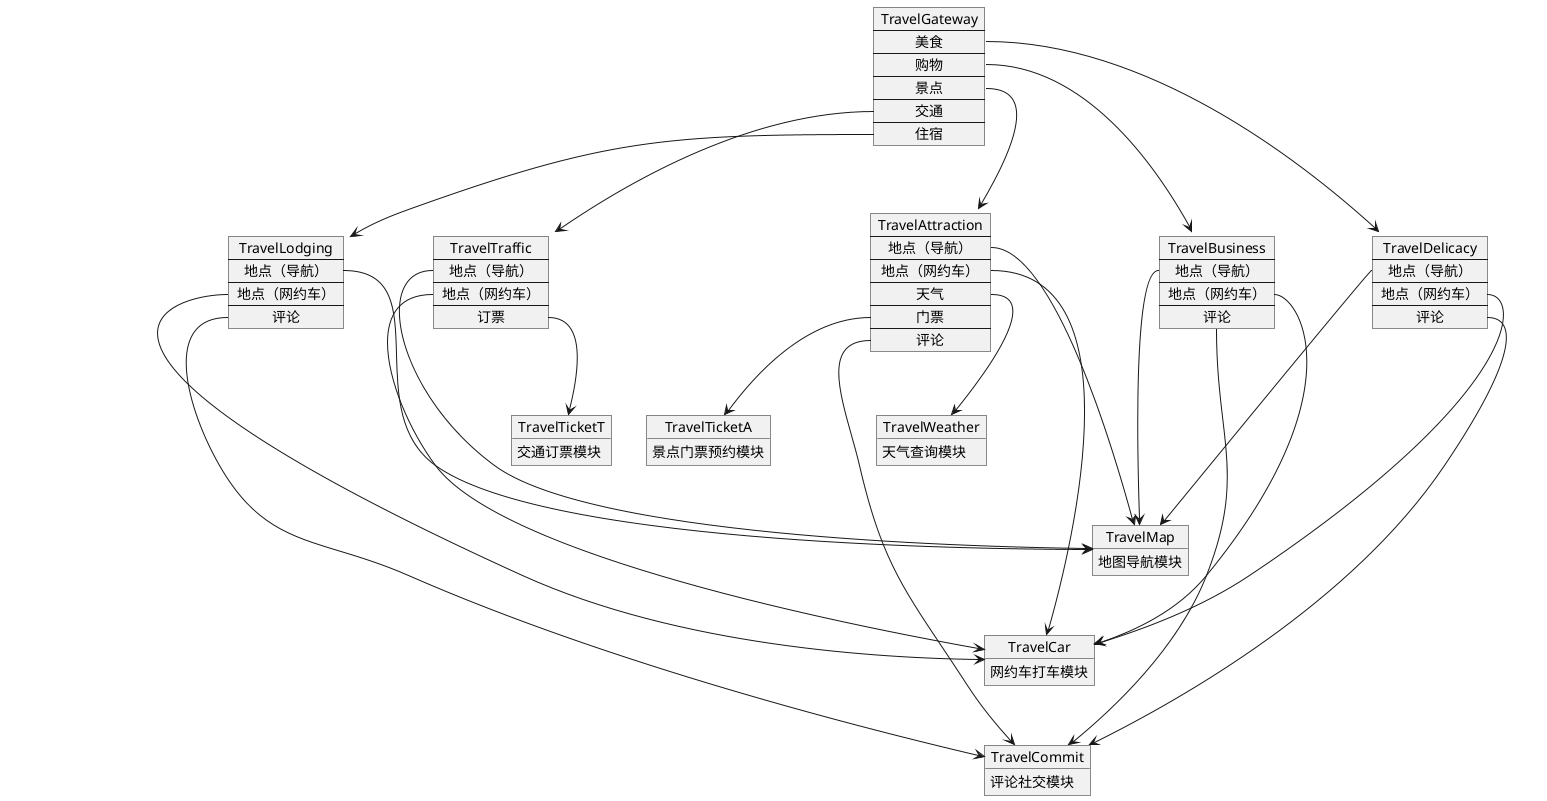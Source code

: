 @startuml

'地图模块
object TravelMap {
    地图导航模块
}
'评论模块
object TravelCommit {
    评论社交模块
}
'订票模块（景点 Attraction）
object TravelTicketA {
    景点门票预约模块
}
'订票模块（交通 Traffic）
object TravelTicketT {
    交通订票模块
}
'打车模块
object TravelCar {
    网约车打车模块
}
'天气模块
object TravelWeather {
    天气查询模块
}

'美食
map TravelDelicacy {
    地点（导航）*--->TravelMap
    地点（网约车）*---->TravelCar
    评论*----->TravelCommit
}
'购物
map TravelBusiness {
    地点（导航）*--->TravelMap
    地点（网约车）*---->TravelCar
    评论*----->TravelCommit
}
'景点
map TravelAttraction {
    地点（导航）*--->TravelMap
    地点（网约车）*---->TravelCar
    天气*-->TravelWeather
    门票*-->TravelTicketA
    评论*----->TravelCommit
}
'交通
map TravelTraffic {
    地点（导航）*--->TravelMap
    地点（网约车）*---->TravelCar
    订票*-->TravelTicketT
}
'住宿
map TravelLodging {
    地点（导航）*-->TravelMap
    地点（网约车）*---->TravelCar
    评论*----->TravelCommit
}
'旅游自助系统网关
map TravelGateway {
    美食*-->TravelDelicacy
    购物*-->TravelBusiness
    景点*-->TravelAttraction
    交通*-->TravelTraffic
    住宿*-->TravelLodging
}

@enduml
